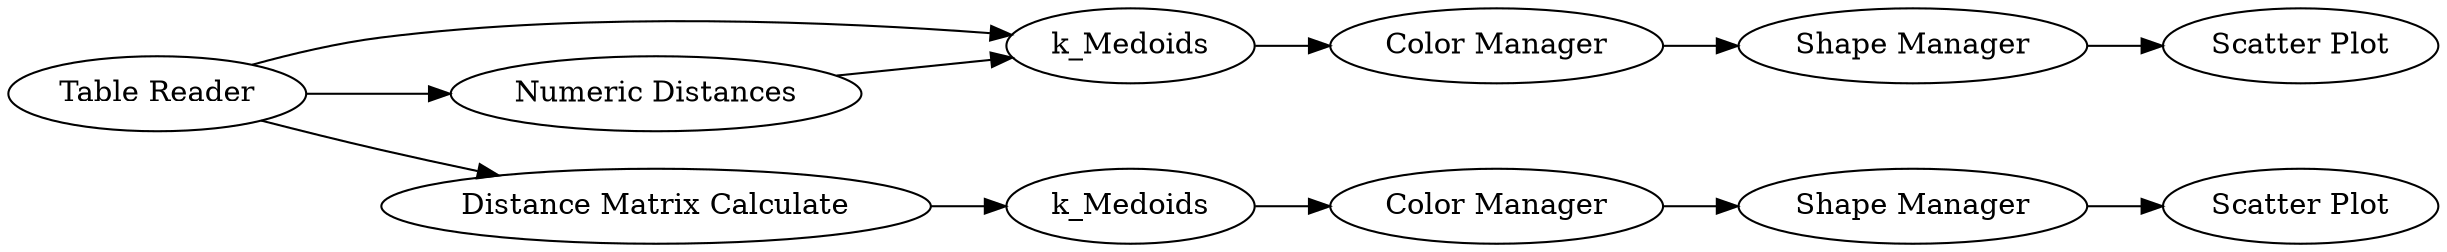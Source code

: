 digraph {
	12 -> 15
	15 -> 14
	9 -> 3
	4 -> 5
	11 -> 9
	8 -> 10
	3 -> 4
	8 -> 11
	14 -> 13
	10 -> 12
	8 -> 12
	5 [label="Scatter Plot"]
	14 [label="Shape Manager"]
	13 [label="Scatter Plot"]
	9 [label=k_Medoids]
	11 [label="Distance Matrix Calculate"]
	4 [label="Shape Manager"]
	8 [label="Table Reader"]
	15 [label="Color Manager"]
	12 [label=k_Medoids]
	3 [label="Color Manager"]
	10 [label="Numeric Distances"]
	rankdir=LR
}

